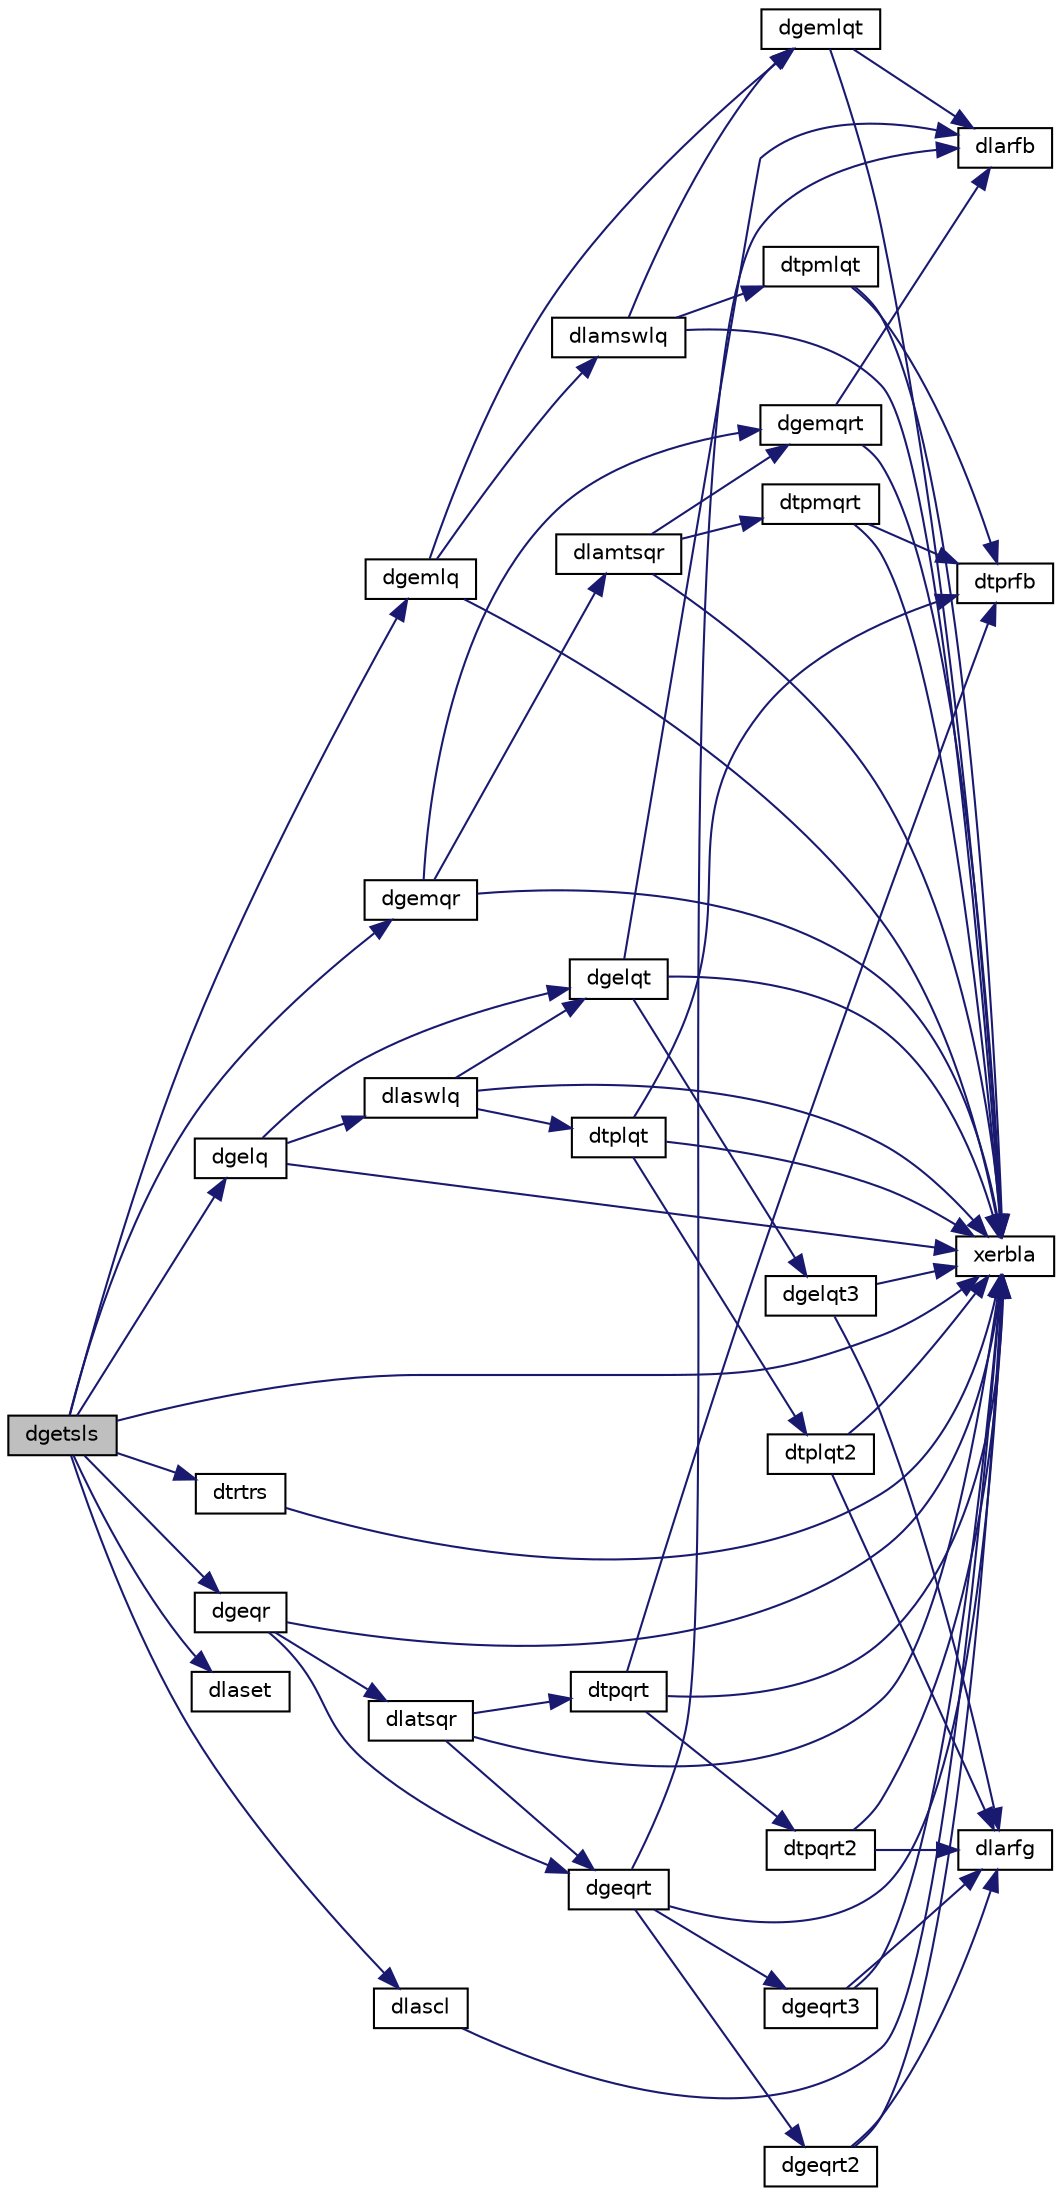 digraph "dgetsls"
{
 // LATEX_PDF_SIZE
  edge [fontname="Helvetica",fontsize="10",labelfontname="Helvetica",labelfontsize="10"];
  node [fontname="Helvetica",fontsize="10",shape=record];
  rankdir="LR";
  Node1 [label="dgetsls",height=0.2,width=0.4,color="black", fillcolor="grey75", style="filled", fontcolor="black",tooltip="DGETSLS"];
  Node1 -> Node2 [color="midnightblue",fontsize="10",style="solid",fontname="Helvetica"];
  Node2 [label="dgelq",height=0.2,width=0.4,color="black", fillcolor="white", style="filled",URL="$dgelq_8f.html#ac039f2ae906b9093e0c2f2ac08e66ef8",tooltip="DGELQ"];
  Node2 -> Node3 [color="midnightblue",fontsize="10",style="solid",fontname="Helvetica"];
  Node3 [label="dgelqt",height=0.2,width=0.4,color="black", fillcolor="white", style="filled",URL="$dgelqt_8f.html#af9691e821373db5b6712e53c71812d0e",tooltip="DGELQT"];
  Node3 -> Node4 [color="midnightblue",fontsize="10",style="solid",fontname="Helvetica"];
  Node4 [label="dgelqt3",height=0.2,width=0.4,color="black", fillcolor="white", style="filled",URL="$dgelqt3_8f.html#a3a43ee755a96cc411fcf7e4c58156839",tooltip="DGELQT3 recursively computes a LQ factorization of a general real or complex matrix using the compact..."];
  Node4 -> Node5 [color="midnightblue",fontsize="10",style="solid",fontname="Helvetica"];
  Node5 [label="dlarfg",height=0.2,width=0.4,color="black", fillcolor="white", style="filled",URL="$dlarfg_8f.html#aabb59655e820b3551af27781bd716143",tooltip="DLARFG generates an elementary reflector (Householder matrix)."];
  Node4 -> Node6 [color="midnightblue",fontsize="10",style="solid",fontname="Helvetica"];
  Node6 [label="xerbla",height=0.2,width=0.4,color="black", fillcolor="white", style="filled",URL="$xerbla_8f.html#a377ee61015baf8dea7770b3a404b1c07",tooltip="XERBLA"];
  Node3 -> Node7 [color="midnightblue",fontsize="10",style="solid",fontname="Helvetica"];
  Node7 [label="dlarfb",height=0.2,width=0.4,color="black", fillcolor="white", style="filled",URL="$dlarfb_8f.html#a83c81583bd444e0cf021fb006cd9a5e8",tooltip="DLARFB applies a block reflector or its transpose to a general rectangular matrix."];
  Node3 -> Node6 [color="midnightblue",fontsize="10",style="solid",fontname="Helvetica"];
  Node2 -> Node8 [color="midnightblue",fontsize="10",style="solid",fontname="Helvetica"];
  Node8 [label="dlaswlq",height=0.2,width=0.4,color="black", fillcolor="white", style="filled",URL="$dlaswlq_8f.html#a2a5be40fe3e2ca83839eda278886d5d0",tooltip="DLASWLQ"];
  Node8 -> Node3 [color="midnightblue",fontsize="10",style="solid",fontname="Helvetica"];
  Node8 -> Node9 [color="midnightblue",fontsize="10",style="solid",fontname="Helvetica"];
  Node9 [label="dtplqt",height=0.2,width=0.4,color="black", fillcolor="white", style="filled",URL="$dtplqt_8f.html#a300d05a9dc09f8df3d95c37b47189c96",tooltip="DTPLQT"];
  Node9 -> Node10 [color="midnightblue",fontsize="10",style="solid",fontname="Helvetica"];
  Node10 [label="dtplqt2",height=0.2,width=0.4,color="black", fillcolor="white", style="filled",URL="$dtplqt2_8f.html#a7ac24f36c5842d9a4675fd883576ad4d",tooltip="DTPLQT2 computes a LQ factorization of a real or complex \"triangular-pentagonal\" matrix,..."];
  Node10 -> Node5 [color="midnightblue",fontsize="10",style="solid",fontname="Helvetica"];
  Node10 -> Node6 [color="midnightblue",fontsize="10",style="solid",fontname="Helvetica"];
  Node9 -> Node11 [color="midnightblue",fontsize="10",style="solid",fontname="Helvetica"];
  Node11 [label="dtprfb",height=0.2,width=0.4,color="black", fillcolor="white", style="filled",URL="$dtprfb_8f.html#aa6587111426ea9176a800939521c2586",tooltip="DTPRFB applies a real \"triangular-pentagonal\" block reflector to a real matrix, which is composed of ..."];
  Node9 -> Node6 [color="midnightblue",fontsize="10",style="solid",fontname="Helvetica"];
  Node8 -> Node6 [color="midnightblue",fontsize="10",style="solid",fontname="Helvetica"];
  Node2 -> Node6 [color="midnightblue",fontsize="10",style="solid",fontname="Helvetica"];
  Node1 -> Node12 [color="midnightblue",fontsize="10",style="solid",fontname="Helvetica"];
  Node12 [label="dgemlq",height=0.2,width=0.4,color="black", fillcolor="white", style="filled",URL="$dgemlq_8f.html#ab93602d1aaa176f7f8e5903d8c931968",tooltip="DGEMLQ"];
  Node12 -> Node13 [color="midnightblue",fontsize="10",style="solid",fontname="Helvetica"];
  Node13 [label="dgemlqt",height=0.2,width=0.4,color="black", fillcolor="white", style="filled",URL="$dgemlqt_8f.html#a464f0a0d80d32e6d6b164de84460e027",tooltip="DGEMLQT"];
  Node13 -> Node7 [color="midnightblue",fontsize="10",style="solid",fontname="Helvetica"];
  Node13 -> Node6 [color="midnightblue",fontsize="10",style="solid",fontname="Helvetica"];
  Node12 -> Node14 [color="midnightblue",fontsize="10",style="solid",fontname="Helvetica"];
  Node14 [label="dlamswlq",height=0.2,width=0.4,color="black", fillcolor="white", style="filled",URL="$dlamswlq_8f.html#a1fa2f387d69d499a33db38d9e0d9065f",tooltip="DLAMSWLQ"];
  Node14 -> Node13 [color="midnightblue",fontsize="10",style="solid",fontname="Helvetica"];
  Node14 -> Node15 [color="midnightblue",fontsize="10",style="solid",fontname="Helvetica"];
  Node15 [label="dtpmlqt",height=0.2,width=0.4,color="black", fillcolor="white", style="filled",URL="$dtpmlqt_8f.html#a8adfaed6b2ff14a6cb33691f9d572fde",tooltip="DTPMLQT"];
  Node15 -> Node11 [color="midnightblue",fontsize="10",style="solid",fontname="Helvetica"];
  Node15 -> Node6 [color="midnightblue",fontsize="10",style="solid",fontname="Helvetica"];
  Node14 -> Node6 [color="midnightblue",fontsize="10",style="solid",fontname="Helvetica"];
  Node12 -> Node6 [color="midnightblue",fontsize="10",style="solid",fontname="Helvetica"];
  Node1 -> Node16 [color="midnightblue",fontsize="10",style="solid",fontname="Helvetica"];
  Node16 [label="dgemqr",height=0.2,width=0.4,color="black", fillcolor="white", style="filled",URL="$dgemqr_8f.html#aa53b0cfa83bf86cf15ec606012cd1fff",tooltip="DGEMQR"];
  Node16 -> Node17 [color="midnightblue",fontsize="10",style="solid",fontname="Helvetica"];
  Node17 [label="dgemqrt",height=0.2,width=0.4,color="black", fillcolor="white", style="filled",URL="$dgemqrt_8f.html#af55d7b3137b198647461d429a7e9b2c6",tooltip="DGEMQRT"];
  Node17 -> Node7 [color="midnightblue",fontsize="10",style="solid",fontname="Helvetica"];
  Node17 -> Node6 [color="midnightblue",fontsize="10",style="solid",fontname="Helvetica"];
  Node16 -> Node18 [color="midnightblue",fontsize="10",style="solid",fontname="Helvetica"];
  Node18 [label="dlamtsqr",height=0.2,width=0.4,color="black", fillcolor="white", style="filled",URL="$dlamtsqr_8f.html#a8a30542716c672ce7c3feda42c70872e",tooltip="DLAMTSQR"];
  Node18 -> Node17 [color="midnightblue",fontsize="10",style="solid",fontname="Helvetica"];
  Node18 -> Node19 [color="midnightblue",fontsize="10",style="solid",fontname="Helvetica"];
  Node19 [label="dtpmqrt",height=0.2,width=0.4,color="black", fillcolor="white", style="filled",URL="$dtpmqrt_8f.html#ac998dca531aab64da39faff6b9dd9675",tooltip="DTPMQRT"];
  Node19 -> Node11 [color="midnightblue",fontsize="10",style="solid",fontname="Helvetica"];
  Node19 -> Node6 [color="midnightblue",fontsize="10",style="solid",fontname="Helvetica"];
  Node18 -> Node6 [color="midnightblue",fontsize="10",style="solid",fontname="Helvetica"];
  Node16 -> Node6 [color="midnightblue",fontsize="10",style="solid",fontname="Helvetica"];
  Node1 -> Node20 [color="midnightblue",fontsize="10",style="solid",fontname="Helvetica"];
  Node20 [label="dgeqr",height=0.2,width=0.4,color="black", fillcolor="white", style="filled",URL="$dgeqr_8f.html#ab20e537c689b3d58da800847243310d0",tooltip="DGEQR"];
  Node20 -> Node21 [color="midnightblue",fontsize="10",style="solid",fontname="Helvetica"];
  Node21 [label="dgeqrt",height=0.2,width=0.4,color="black", fillcolor="white", style="filled",URL="$dgeqrt_8f.html#addcf152e87deec6123a1899f6f51101e",tooltip="DGEQRT"];
  Node21 -> Node22 [color="midnightblue",fontsize="10",style="solid",fontname="Helvetica"];
  Node22 [label="dgeqrt2",height=0.2,width=0.4,color="black", fillcolor="white", style="filled",URL="$dgeqrt2_8f.html#af52830cc84214fbf513bb7f520095aa9",tooltip="DGEQRT2 computes a QR factorization of a general real or complex matrix using the compact WY represen..."];
  Node22 -> Node5 [color="midnightblue",fontsize="10",style="solid",fontname="Helvetica"];
  Node22 -> Node6 [color="midnightblue",fontsize="10",style="solid",fontname="Helvetica"];
  Node21 -> Node23 [color="midnightblue",fontsize="10",style="solid",fontname="Helvetica"];
  Node23 [label="dgeqrt3",height=0.2,width=0.4,color="black", fillcolor="white", style="filled",URL="$dgeqrt3_8f.html#a3ad112f2b0890b3815e696628906f30c",tooltip="DGEQRT3 recursively computes a QR factorization of a general real or complex matrix using the compact..."];
  Node23 -> Node5 [color="midnightblue",fontsize="10",style="solid",fontname="Helvetica"];
  Node23 -> Node6 [color="midnightblue",fontsize="10",style="solid",fontname="Helvetica"];
  Node21 -> Node7 [color="midnightblue",fontsize="10",style="solid",fontname="Helvetica"];
  Node21 -> Node6 [color="midnightblue",fontsize="10",style="solid",fontname="Helvetica"];
  Node20 -> Node24 [color="midnightblue",fontsize="10",style="solid",fontname="Helvetica"];
  Node24 [label="dlatsqr",height=0.2,width=0.4,color="black", fillcolor="white", style="filled",URL="$dlatsqr_8f.html#a8fc76e9401e93dd95b59be5f4bc4d4d1",tooltip="DLATSQR"];
  Node24 -> Node21 [color="midnightblue",fontsize="10",style="solid",fontname="Helvetica"];
  Node24 -> Node25 [color="midnightblue",fontsize="10",style="solid",fontname="Helvetica"];
  Node25 [label="dtpqrt",height=0.2,width=0.4,color="black", fillcolor="white", style="filled",URL="$dtpqrt_8f.html#aa02cc2297f978edb5ef2a8fd1dcc9321",tooltip="DTPQRT"];
  Node25 -> Node26 [color="midnightblue",fontsize="10",style="solid",fontname="Helvetica"];
  Node26 [label="dtpqrt2",height=0.2,width=0.4,color="black", fillcolor="white", style="filled",URL="$dtpqrt2_8f.html#a81d84597f7f10e25bf59bc224d117460",tooltip="DTPQRT2 computes a QR factorization of a real or complex \"triangular-pentagonal\" matrix,..."];
  Node26 -> Node5 [color="midnightblue",fontsize="10",style="solid",fontname="Helvetica"];
  Node26 -> Node6 [color="midnightblue",fontsize="10",style="solid",fontname="Helvetica"];
  Node25 -> Node11 [color="midnightblue",fontsize="10",style="solid",fontname="Helvetica"];
  Node25 -> Node6 [color="midnightblue",fontsize="10",style="solid",fontname="Helvetica"];
  Node24 -> Node6 [color="midnightblue",fontsize="10",style="solid",fontname="Helvetica"];
  Node20 -> Node6 [color="midnightblue",fontsize="10",style="solid",fontname="Helvetica"];
  Node1 -> Node27 [color="midnightblue",fontsize="10",style="solid",fontname="Helvetica"];
  Node27 [label="dlascl",height=0.2,width=0.4,color="black", fillcolor="white", style="filled",URL="$dlascl_8f.html#a7bce4c35ec5a86ee0bfdd15c476d99c8",tooltip="DLASCL multiplies a general rectangular matrix by a real scalar defined as cto/cfrom."];
  Node27 -> Node6 [color="midnightblue",fontsize="10",style="solid",fontname="Helvetica"];
  Node1 -> Node28 [color="midnightblue",fontsize="10",style="solid",fontname="Helvetica"];
  Node28 [label="dlaset",height=0.2,width=0.4,color="black", fillcolor="white", style="filled",URL="$dlaset_8f.html#a89e332374c7cd87e5db54bfe21550bc3",tooltip="DLASET initializes the off-diagonal elements and the diagonal elements of a matrix to given values."];
  Node1 -> Node29 [color="midnightblue",fontsize="10",style="solid",fontname="Helvetica"];
  Node29 [label="dtrtrs",height=0.2,width=0.4,color="black", fillcolor="white", style="filled",URL="$dtrtrs_8f.html#a7068947990361e55177155d044435a5c",tooltip="DTRTRS"];
  Node29 -> Node6 [color="midnightblue",fontsize="10",style="solid",fontname="Helvetica"];
  Node1 -> Node6 [color="midnightblue",fontsize="10",style="solid",fontname="Helvetica"];
}
